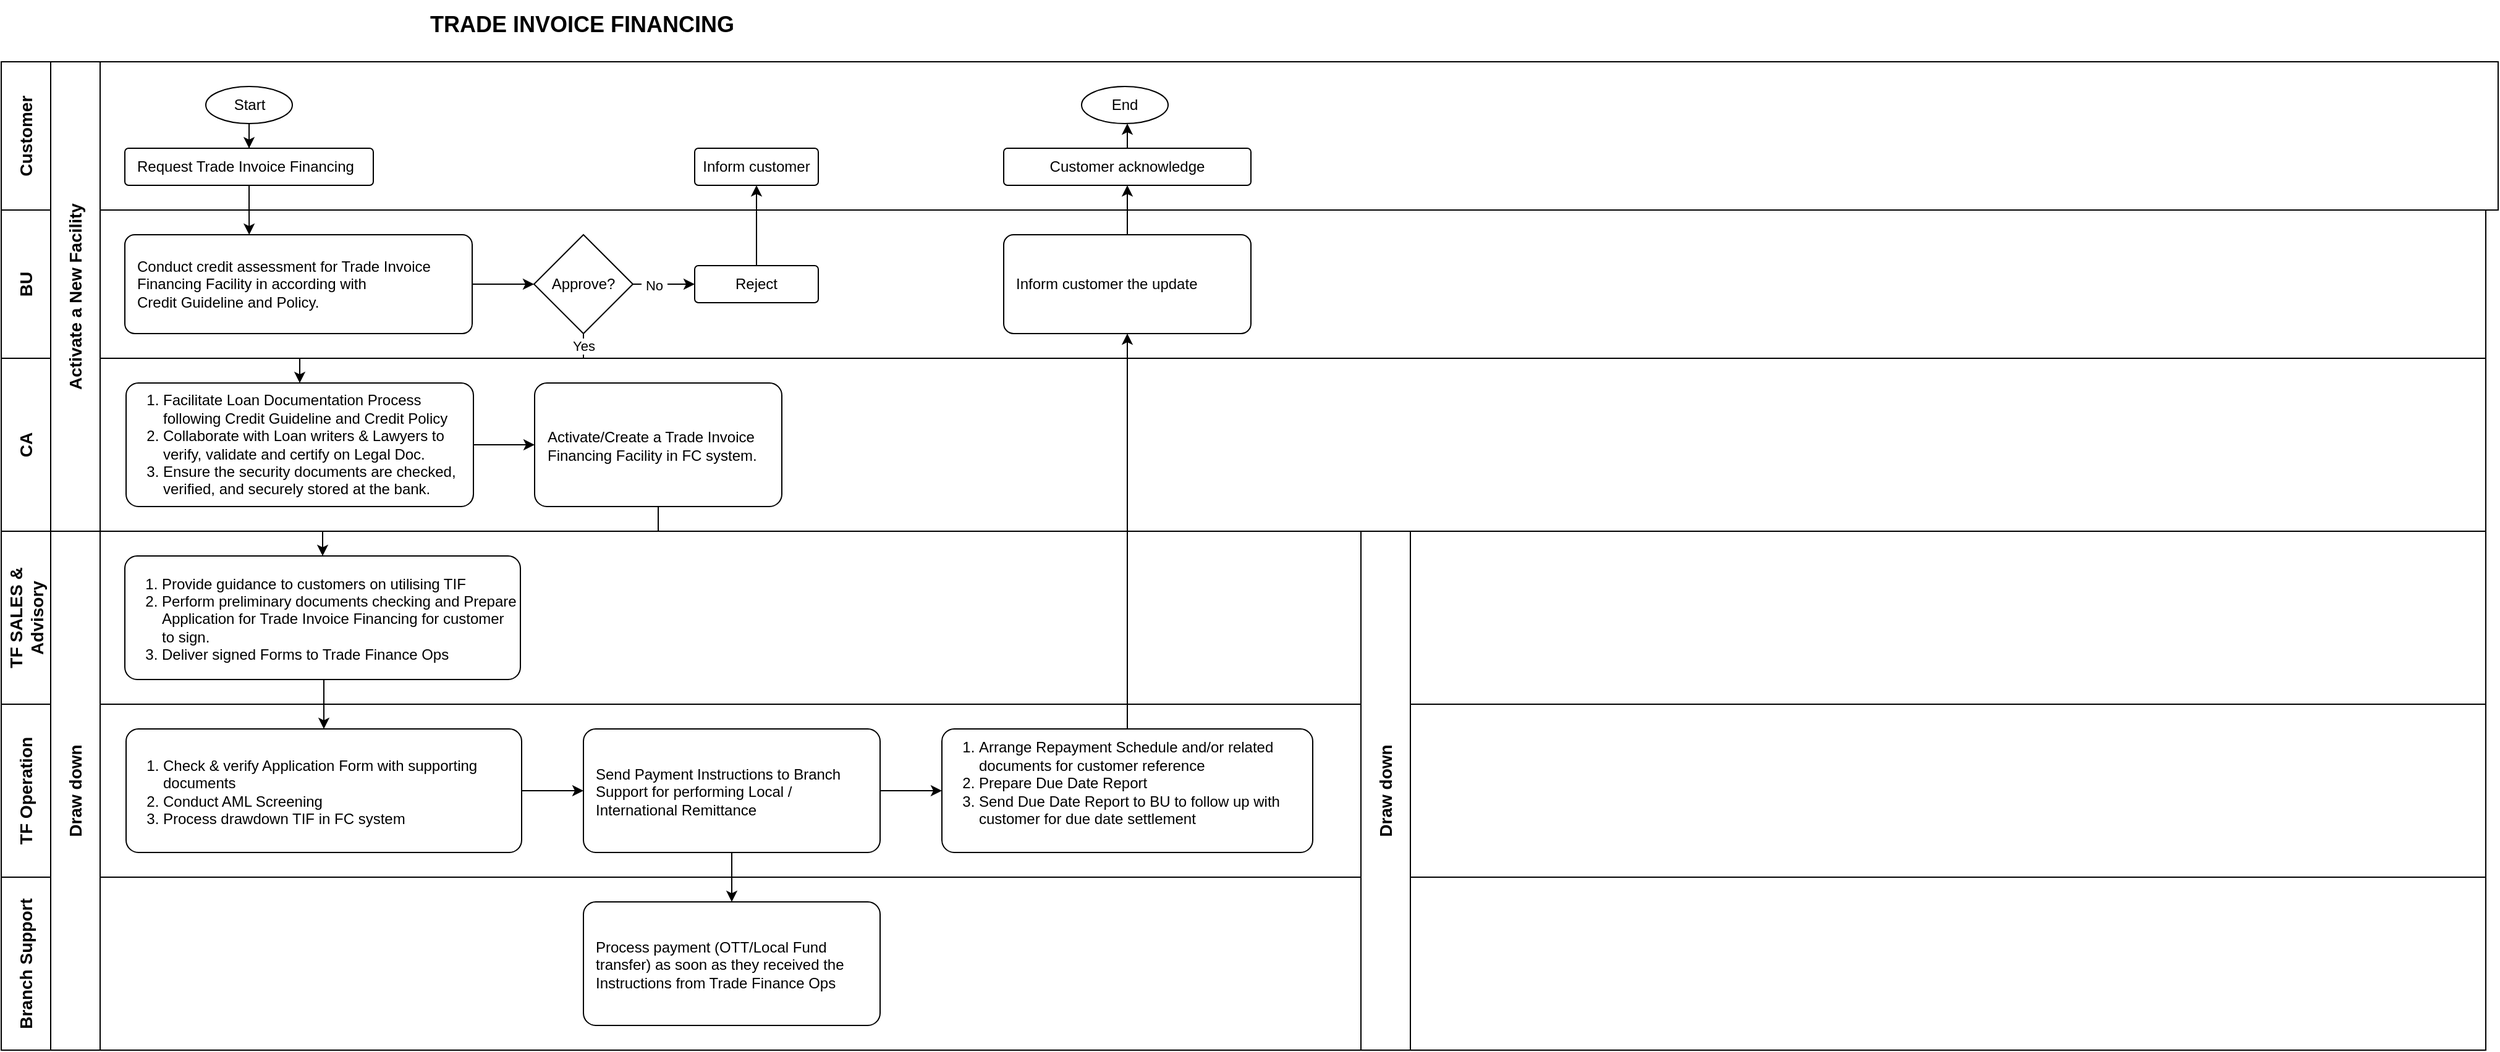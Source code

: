 <mxfile version="26.1.1">
  <diagram name="Page-1" id="BD5kka51KfZyv1atW4Eq">
    <mxGraphModel dx="2100" dy="1130" grid="1" gridSize="10" guides="1" tooltips="1" connect="1" arrows="1" fold="1" page="1" pageScale="1" pageWidth="1169" pageHeight="827" math="0" shadow="0">
      <root>
        <mxCell id="0" />
        <mxCell id="1" parent="0" />
        <mxCell id="CxEFb6XLbBm6YlCLKPa0-66" value="&lt;span style=&quot;font-size: 14px;&quot;&gt;TF SALES &amp;amp; Advisory&lt;/span&gt;" style="swimlane;horizontal=0;whiteSpace=wrap;html=1;startSize=40;movable=0;resizable=0;rotatable=0;deletable=0;editable=0;locked=1;connectable=0;" vertex="1" parent="1">
          <mxGeometry x="20" y="460" width="2010" height="140" as="geometry" />
        </mxCell>
        <mxCell id="CxEFb6XLbBm6YlCLKPa0-68" value="&lt;span style=&quot;font-size: 14px;&quot;&gt;Branch Support&lt;/span&gt;" style="swimlane;horizontal=0;whiteSpace=wrap;html=1;startSize=40;movable=0;resizable=0;rotatable=0;deletable=0;editable=0;locked=1;connectable=0;" vertex="1" parent="1">
          <mxGeometry x="20" y="740" width="2010" height="140" as="geometry" />
        </mxCell>
        <mxCell id="CxEFb6XLbBm6YlCLKPa0-67" value="&lt;span style=&quot;font-size: 14px;&quot;&gt;TF Operation&lt;/span&gt;" style="swimlane;horizontal=0;whiteSpace=wrap;html=1;startSize=40;movable=0;resizable=0;rotatable=0;deletable=0;editable=0;locked=1;connectable=0;" vertex="1" parent="1">
          <mxGeometry x="20" y="600" width="2010" height="140" as="geometry" />
        </mxCell>
        <mxCell id="CxEFb6XLbBm6YlCLKPa0-1" value="TRADE INVOICE FINANCING" style="text;html=1;align=center;verticalAlign=middle;whiteSpace=wrap;rounded=0;fontStyle=1;fontSize=18;" vertex="1" parent="1">
          <mxGeometry x="340" y="30" width="300" height="40" as="geometry" />
        </mxCell>
        <mxCell id="CxEFb6XLbBm6YlCLKPa0-13" style="edgeStyle=orthogonalEdgeStyle;rounded=0;orthogonalLoop=1;jettySize=auto;html=1;entryX=0.5;entryY=0;entryDx=0;entryDy=0;" edge="1" parent="1" source="CxEFb6XLbBm6YlCLKPa0-10" target="CxEFb6XLbBm6YlCLKPa0-12">
          <mxGeometry relative="1" as="geometry" />
        </mxCell>
        <mxCell id="CxEFb6XLbBm6YlCLKPa0-10" value="Start" style="ellipse;whiteSpace=wrap;html=1;" vertex="1" parent="1">
          <mxGeometry x="185.5" y="100" width="70" height="30" as="geometry" />
        </mxCell>
        <mxCell id="CxEFb6XLbBm6YlCLKPa0-12" value="Request Trade Invoice Financing" style="rounded=1;whiteSpace=wrap;html=1;arcSize=10;spacingLeft=8;align=left;" vertex="1" parent="1">
          <mxGeometry x="120" y="150" width="201" height="30" as="geometry" />
        </mxCell>
        <mxCell id="CxEFb6XLbBm6YlCLKPa0-21" style="edgeStyle=orthogonalEdgeStyle;rounded=0;orthogonalLoop=1;jettySize=auto;html=1;entryX=0;entryY=0.5;entryDx=0;entryDy=0;" edge="1" parent="1" source="CxEFb6XLbBm6YlCLKPa0-14" target="CxEFb6XLbBm6YlCLKPa0-15">
          <mxGeometry relative="1" as="geometry" />
        </mxCell>
        <mxCell id="CxEFb6XLbBm6YlCLKPa0-14" value="Conduct credit assessment for Trade Invoice Financing Facility in according with Credit&amp;nbsp;Guideline and Policy." style="rounded=1;whiteSpace=wrap;html=1;arcSize=10;spacingTop=0;imageWidth=24;spacingBottom=0;spacingLeft=8;align=left;" vertex="1" parent="1">
          <mxGeometry x="120" y="220" width="281" height="80" as="geometry" />
        </mxCell>
        <mxCell id="CxEFb6XLbBm6YlCLKPa0-25" style="edgeStyle=orthogonalEdgeStyle;rounded=0;orthogonalLoop=1;jettySize=auto;html=1;entryX=0.5;entryY=0;entryDx=0;entryDy=0;" edge="1" parent="1" source="CxEFb6XLbBm6YlCLKPa0-15" target="CxEFb6XLbBm6YlCLKPa0-22">
          <mxGeometry relative="1" as="geometry">
            <Array as="points">
              <mxPoint x="491" y="320" />
              <mxPoint x="262" y="320" />
            </Array>
          </mxGeometry>
        </mxCell>
        <mxCell id="CxEFb6XLbBm6YlCLKPa0-26" value="Yes" style="edgeLabel;html=1;align=center;verticalAlign=middle;resizable=0;points=[];" vertex="1" connectable="0" parent="CxEFb6XLbBm6YlCLKPa0-25">
          <mxGeometry x="-0.399" y="-1" relative="1" as="geometry">
            <mxPoint x="61" y="-9" as="offset" />
          </mxGeometry>
        </mxCell>
        <mxCell id="CxEFb6XLbBm6YlCLKPa0-53" style="edgeStyle=orthogonalEdgeStyle;rounded=0;orthogonalLoop=1;jettySize=auto;html=1;entryX=0;entryY=0.5;entryDx=0;entryDy=0;" edge="1" parent="1" source="CxEFb6XLbBm6YlCLKPa0-15" target="CxEFb6XLbBm6YlCLKPa0-20">
          <mxGeometry relative="1" as="geometry" />
        </mxCell>
        <mxCell id="CxEFb6XLbBm6YlCLKPa0-56" value="&amp;nbsp;No&amp;nbsp;" style="edgeLabel;html=1;align=center;verticalAlign=middle;resizable=0;points=[];" vertex="1" connectable="0" parent="CxEFb6XLbBm6YlCLKPa0-53">
          <mxGeometry x="-0.336" y="-1" relative="1" as="geometry">
            <mxPoint as="offset" />
          </mxGeometry>
        </mxCell>
        <mxCell id="CxEFb6XLbBm6YlCLKPa0-15" value="Approve?" style="rhombus;whiteSpace=wrap;html=1;" vertex="1" parent="1">
          <mxGeometry x="451" y="220" width="80" height="80" as="geometry" />
        </mxCell>
        <mxCell id="CxEFb6XLbBm6YlCLKPa0-17" style="edgeStyle=orthogonalEdgeStyle;rounded=0;orthogonalLoop=1;jettySize=auto;html=1;entryX=0.358;entryY=0;entryDx=0;entryDy=0;entryPerimeter=0;" edge="1" parent="1" source="CxEFb6XLbBm6YlCLKPa0-12" target="CxEFb6XLbBm6YlCLKPa0-14">
          <mxGeometry relative="1" as="geometry" />
        </mxCell>
        <mxCell id="CxEFb6XLbBm6YlCLKPa0-55" style="edgeStyle=orthogonalEdgeStyle;rounded=0;orthogonalLoop=1;jettySize=auto;html=1;entryX=0.5;entryY=1;entryDx=0;entryDy=0;" edge="1" parent="1" source="CxEFb6XLbBm6YlCLKPa0-20" target="CxEFb6XLbBm6YlCLKPa0-54">
          <mxGeometry relative="1" as="geometry" />
        </mxCell>
        <mxCell id="CxEFb6XLbBm6YlCLKPa0-20" value="Reject" style="rounded=1;whiteSpace=wrap;html=1;arcSize=10;" vertex="1" parent="1">
          <mxGeometry x="581" y="245" width="100" height="30" as="geometry" />
        </mxCell>
        <mxCell id="CxEFb6XLbBm6YlCLKPa0-28" style="edgeStyle=orthogonalEdgeStyle;rounded=0;orthogonalLoop=1;jettySize=auto;html=1;" edge="1" parent="1" source="CxEFb6XLbBm6YlCLKPa0-22" target="CxEFb6XLbBm6YlCLKPa0-27">
          <mxGeometry relative="1" as="geometry" />
        </mxCell>
        <mxCell id="CxEFb6XLbBm6YlCLKPa0-22" value="&lt;ol&gt;&lt;li&gt;Facilitate Loan Documentation Process following Credit Guideline and Credit Policy&lt;/li&gt;&lt;li&gt;Collaborate with Loan writers &amp;amp; Lawyers to verify, validate and certify on Legal Doc.&lt;/li&gt;&lt;li&gt;Ensure the security documents are checked, verified, and securely stored at the bank.&lt;/li&gt;&lt;/ol&gt;" style="rounded=1;whiteSpace=wrap;html=1;align=left;arcSize=10;spacingLeft=-12;" vertex="1" parent="1">
          <mxGeometry x="121" y="340" width="281" height="100" as="geometry" />
        </mxCell>
        <mxCell id="CxEFb6XLbBm6YlCLKPa0-52" style="edgeStyle=orthogonalEdgeStyle;rounded=0;orthogonalLoop=1;jettySize=auto;html=1;entryX=0.5;entryY=0;entryDx=0;entryDy=0;" edge="1" parent="1" source="CxEFb6XLbBm6YlCLKPa0-27" target="CxEFb6XLbBm6YlCLKPa0-29">
          <mxGeometry relative="1" as="geometry">
            <Array as="points">
              <mxPoint x="552" y="460" />
              <mxPoint x="280" y="460" />
            </Array>
          </mxGeometry>
        </mxCell>
        <mxCell id="CxEFb6XLbBm6YlCLKPa0-27" value="&lt;span style=&quot;background-color: transparent; color: light-dark(rgb(0, 0, 0), rgb(255, 255, 255));&quot;&gt;Activate/Create a Trade Invoice Financing Facility in FC system.&lt;/span&gt;" style="rounded=1;whiteSpace=wrap;html=1;align=left;arcSize=10;strokeOpacity=100;imageHeight=24;imageAspect=1;spacingTop=1;spacingLeft=8;" vertex="1" parent="1">
          <mxGeometry x="451.5" y="340" width="200" height="100" as="geometry" />
        </mxCell>
        <mxCell id="CxEFb6XLbBm6YlCLKPa0-29" value="&lt;ol&gt;&lt;li&gt;Provide guidance to customers on utilising TIF&lt;/li&gt;&lt;li&gt;Perform preliminary documents checking and Prepare Application for Trade Invoice Financing for customer to sign.&lt;/li&gt;&lt;li&gt;Deliver signed Forms to Trade Finance Ops&lt;/li&gt;&lt;/ol&gt;" style="rounded=1;whiteSpace=wrap;html=1;align=left;arcSize=10;strokeOpacity=100;imageHeight=24;imageAspect=1;spacingTop=1;spacingLeft=-12;" vertex="1" parent="1">
          <mxGeometry x="120" y="480" width="320" height="100" as="geometry" />
        </mxCell>
        <mxCell id="CxEFb6XLbBm6YlCLKPa0-37" style="edgeStyle=orthogonalEdgeStyle;rounded=0;orthogonalLoop=1;jettySize=auto;html=1;entryX=0;entryY=0.5;entryDx=0;entryDy=0;" edge="1" parent="1" source="CxEFb6XLbBm6YlCLKPa0-32" target="CxEFb6XLbBm6YlCLKPa0-33">
          <mxGeometry relative="1" as="geometry" />
        </mxCell>
        <mxCell id="CxEFb6XLbBm6YlCLKPa0-32" value="&lt;ol&gt;&lt;li&gt;Check &amp;amp; verify Application Form with supporting documents&lt;/li&gt;&lt;li&gt;Conduct AML Screening&lt;/li&gt;&lt;li&gt;Process drawdown TIF in FC system&lt;/li&gt;&lt;/ol&gt;" style="rounded=1;whiteSpace=wrap;html=1;align=left;arcSize=10;strokeOpacity=100;imageHeight=24;imageAspect=1;spacingTop=1;spacingLeft=-12;" vertex="1" parent="1">
          <mxGeometry x="121" y="620" width="320" height="100" as="geometry" />
        </mxCell>
        <mxCell id="CxEFb6XLbBm6YlCLKPa0-40" style="edgeStyle=orthogonalEdgeStyle;rounded=0;orthogonalLoop=1;jettySize=auto;html=1;entryX=0.5;entryY=0;entryDx=0;entryDy=0;" edge="1" parent="1" source="CxEFb6XLbBm6YlCLKPa0-33" target="CxEFb6XLbBm6YlCLKPa0-39">
          <mxGeometry relative="1" as="geometry" />
        </mxCell>
        <mxCell id="CxEFb6XLbBm6YlCLKPa0-42" style="edgeStyle=orthogonalEdgeStyle;rounded=0;orthogonalLoop=1;jettySize=auto;html=1;entryX=0;entryY=0.5;entryDx=0;entryDy=0;" edge="1" parent="1" source="CxEFb6XLbBm6YlCLKPa0-33" target="CxEFb6XLbBm6YlCLKPa0-41">
          <mxGeometry relative="1" as="geometry" />
        </mxCell>
        <mxCell id="CxEFb6XLbBm6YlCLKPa0-33" value="&lt;span style=&quot;background-color: transparent; color: light-dark(rgb(0, 0, 0), rgb(255, 255, 255));&quot;&gt;Send Payment Instructions to Branch Support for performing Local / International Remittance&lt;/span&gt;" style="rounded=1;whiteSpace=wrap;html=1;align=left;arcSize=10;strokeOpacity=100;imageHeight=24;imageAspect=1;spacingTop=1;spacingLeft=8;spacingRight=4;" vertex="1" parent="1">
          <mxGeometry x="491" y="620" width="240" height="100" as="geometry" />
        </mxCell>
        <mxCell id="CxEFb6XLbBm6YlCLKPa0-38" style="edgeStyle=orthogonalEdgeStyle;rounded=0;orthogonalLoop=1;jettySize=auto;html=1;" edge="1" parent="1" source="CxEFb6XLbBm6YlCLKPa0-29">
          <mxGeometry relative="1" as="geometry">
            <mxPoint x="281" y="620" as="targetPoint" />
            <Array as="points">
              <mxPoint x="281" y="590" />
              <mxPoint x="281" y="590" />
            </Array>
          </mxGeometry>
        </mxCell>
        <mxCell id="CxEFb6XLbBm6YlCLKPa0-39" value="Process payment (OTT/Local Fund transfer) as soon as they received the Instructions from Trade Finance Ops" style="rounded=1;whiteSpace=wrap;html=1;align=left;arcSize=10;strokeOpacity=100;imageHeight=24;imageAspect=1;spacingTop=1;spacingLeft=8;spacingRight=4;" vertex="1" parent="1">
          <mxGeometry x="491" y="760" width="240" height="100" as="geometry" />
        </mxCell>
        <mxCell id="CxEFb6XLbBm6YlCLKPa0-47" style="edgeStyle=orthogonalEdgeStyle;rounded=0;orthogonalLoop=1;jettySize=auto;html=1;entryX=0.5;entryY=1;entryDx=0;entryDy=0;" edge="1" parent="1" source="CxEFb6XLbBm6YlCLKPa0-41" target="CxEFb6XLbBm6YlCLKPa0-45">
          <mxGeometry relative="1" as="geometry" />
        </mxCell>
        <mxCell id="CxEFb6XLbBm6YlCLKPa0-41" value="&lt;div&gt;&lt;ol&gt;&lt;li&gt;Arrange Repayment Schedule and/or related documents for customer reference&lt;/li&gt;&lt;li&gt;Prepare Due Date Report&amp;nbsp;&lt;/li&gt;&lt;li&gt;Send Due Date Report to BU to follow up with customer for due date settlement&lt;/li&gt;&lt;/ol&gt;&lt;/div&gt;&lt;div&gt;&lt;br&gt;&lt;/div&gt;" style="rounded=1;whiteSpace=wrap;html=1;align=left;arcSize=10;strokeOpacity=100;imageHeight=24;imageAspect=1;spacingTop=1;spacingLeft=-12;spacingRight=4;" vertex="1" parent="1">
          <mxGeometry x="781" y="620" width="300" height="100" as="geometry" />
        </mxCell>
        <mxCell id="CxEFb6XLbBm6YlCLKPa0-51" style="edgeStyle=orthogonalEdgeStyle;rounded=0;orthogonalLoop=1;jettySize=auto;html=1;entryX=0.5;entryY=1;entryDx=0;entryDy=0;" edge="1" parent="1" source="CxEFb6XLbBm6YlCLKPa0-45" target="CxEFb6XLbBm6YlCLKPa0-50">
          <mxGeometry relative="1" as="geometry" />
        </mxCell>
        <mxCell id="CxEFb6XLbBm6YlCLKPa0-45" value="Inform customer the update" style="rounded=1;whiteSpace=wrap;html=1;arcSize=10;spacingTop=0;imageWidth=24;spacingBottom=0;spacingLeft=8;align=left;" vertex="1" parent="1">
          <mxGeometry x="831" y="220" width="200" height="80" as="geometry" />
        </mxCell>
        <mxCell id="CxEFb6XLbBm6YlCLKPa0-62" style="edgeStyle=orthogonalEdgeStyle;rounded=0;orthogonalLoop=1;jettySize=auto;html=1;" edge="1" parent="1" source="CxEFb6XLbBm6YlCLKPa0-50">
          <mxGeometry relative="1" as="geometry">
            <mxPoint x="931" y="130" as="targetPoint" />
          </mxGeometry>
        </mxCell>
        <mxCell id="CxEFb6XLbBm6YlCLKPa0-50" value="Customer acknowledge" style="rounded=1;whiteSpace=wrap;html=1;arcSize=10;" vertex="1" parent="1">
          <mxGeometry x="831" y="150" width="200" height="30" as="geometry" />
        </mxCell>
        <mxCell id="CxEFb6XLbBm6YlCLKPa0-54" value="Inform customer" style="rounded=1;whiteSpace=wrap;html=1;arcSize=10;" vertex="1" parent="1">
          <mxGeometry x="581" y="150" width="100" height="30" as="geometry" />
        </mxCell>
        <mxCell id="CxEFb6XLbBm6YlCLKPa0-61" value="End" style="ellipse;whiteSpace=wrap;html=1;" vertex="1" parent="1">
          <mxGeometry x="894" y="100" width="70" height="30" as="geometry" />
        </mxCell>
        <mxCell id="CxEFb6XLbBm6YlCLKPa0-63" value="&lt;span style=&quot;font-size: 14px;&quot;&gt;Customer&lt;/span&gt;" style="swimlane;horizontal=0;whiteSpace=wrap;html=1;startSize=40;movable=0;resizable=0;rotatable=0;deletable=0;editable=0;locked=1;connectable=0;" vertex="1" parent="1">
          <mxGeometry x="20" y="80" width="2020" height="120" as="geometry" />
        </mxCell>
        <mxCell id="CxEFb6XLbBm6YlCLKPa0-64" value="&lt;span style=&quot;font-size: 14px;&quot;&gt;BU&lt;/span&gt;" style="swimlane;horizontal=0;whiteSpace=wrap;html=1;startSize=40;movable=0;resizable=0;rotatable=0;deletable=0;editable=0;locked=1;connectable=0;" vertex="1" parent="1">
          <mxGeometry x="20" y="200" width="2010" height="120" as="geometry" />
        </mxCell>
        <mxCell id="CxEFb6XLbBm6YlCLKPa0-65" value="&lt;span style=&quot;font-size: 14px;&quot;&gt;CA&lt;/span&gt;" style="swimlane;horizontal=0;whiteSpace=wrap;html=1;startSize=40;movable=0;resizable=0;rotatable=0;deletable=0;editable=0;locked=1;connectable=0;" vertex="1" parent="1">
          <mxGeometry x="20" y="320" width="2010" height="140" as="geometry" />
        </mxCell>
        <mxCell id="CxEFb6XLbBm6YlCLKPa0-79" value="&lt;span style=&quot;font-size: 14px; font-weight: 700;&quot;&gt;Draw down&lt;/span&gt;" style="rounded=0;whiteSpace=wrap;html=1;rotation=-90;" vertex="1" parent="1">
          <mxGeometry x="-130" y="650" width="420" height="40" as="geometry" />
        </mxCell>
        <mxCell id="CxEFb6XLbBm6YlCLKPa0-80" value="&lt;span style=&quot;font-size: 14px; font-weight: 700;&quot;&gt;Activate a New Facility&lt;/span&gt;" style="rounded=0;whiteSpace=wrap;html=1;rotation=-90;" vertex="1" parent="1">
          <mxGeometry x="-110" y="250" width="380" height="40" as="geometry" />
        </mxCell>
        <mxCell id="CxEFb6XLbBm6YlCLKPa0-81" value="&lt;span style=&quot;font-size: 14px; font-weight: 700;&quot;&gt;Draw down&lt;/span&gt;" style="rounded=0;whiteSpace=wrap;html=1;rotation=-90;" vertex="1" parent="1">
          <mxGeometry x="930" y="650" width="420" height="40" as="geometry" />
        </mxCell>
      </root>
    </mxGraphModel>
  </diagram>
</mxfile>
